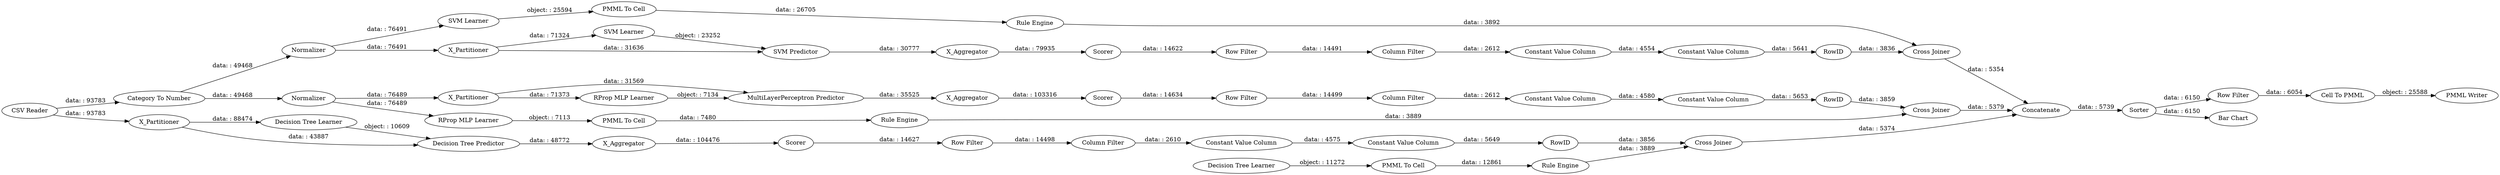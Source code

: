digraph {
	"2552116210545334277_9" [label="Row Filter"]
	"7815983035728501301_62" [label=Concatenate]
	"-3632147752087910877_31" [label="Decision Tree Learner"]
	"-3632147752087910877_39" [label=Scorer]
	"7610667417625764808_31" [label="SVM Learner"]
	"-3632147752087910877_7" [label=X_Aggregator]
	"2552116210545334277_292" [label="Constant Value Column"]
	"-1125279133566634467_7" [label=X_Aggregator]
	"7610667417625764808_40" [label=Normalizer]
	"-1125279133566634467_38" [label="Cross Joiner"]
	"-1125279133566634467_2" [label=X_Partitioner]
	"2552116210545334277_293" [label=RowID]
	"4371938365301687925_9" [label="Row Filter"]
	"-4813248852334683101_33" [label="Decision Tree Learner"]
	"7815983035728501301_53" [label="Row Filter"]
	"4371938365301687925_290" [label="Constant Value Column"]
	"7815983035728501301_54" [label="Cell To PMML"]
	"-1125279133566634467_39" [label=Normalizer]
	"4371938365301687925_294" [label="Column Filter"]
	"7610667417625764808_32" [label="SVM Predictor"]
	"7330869581893995517_292" [label="Constant Value Column"]
	"7610667417625764808_7" [label=X_Aggregator]
	"-5403188005278293972_35" [label="Rule Engine"]
	"7610667417625764808_41" [label=Scorer]
	"-3632147752087910877_38" [label="Cross Joiner"]
	"7330869581893995517_9" [label="Row Filter"]
	"-1125279133566634467_40" [label=Scorer]
	"-5403188005278293972_34" [label="PMML To Cell"]
	"7815983035728501301_58" [label="Category To Number"]
	"4447724924449343311_35" [label="RProp MLP Learner"]
	"7330869581893995517_294" [label="Column Filter"]
	"4371938365301687925_293" [label=RowID]
	"7815983035728501301_52" [label=Sorter]
	"2552116210545334277_290" [label="Constant Value Column"]
	"-4813248852334683101_34" [label="Rule Engine"]
	"2552116210545334277_294" [label="Column Filter"]
	"-4813248852334683101_28" [label="PMML To Cell"]
	"-5403188005278293972_33" [label="SVM Learner"]
	"-1125279133566634467_32" [label="MultiLayerPerceptron Predictor"]
	"7815983035728501301_63" [label="PMML Writer"]
	"-3632147752087910877_2" [label=X_Partitioner]
	"4371938365301687925_292" [label="Constant Value Column"]
	"7330869581893995517_290" [label="Constant Value Column"]
	"4447724924449343311_34" [label="Rule Engine"]
	"4447724924449343311_22" [label="PMML To Cell"]
	"7815983035728501301_1" [label="CSV Reader"]
	"7330869581893995517_293" [label=RowID]
	"7815983035728501301_64" [label="Bar Chart"]
	"-3632147752087910877_32" [label="Decision Tree Predictor"]
	"7610667417625764808_39" [label="Cross Joiner"]
	"-1125279133566634467_31" [label="RProp MLP Learner"]
	"7610667417625764808_2" [label=X_Partitioner]
	"7815983035728501301_52" -> "7815983035728501301_64" [label="data: : 6150"]
	"7610667417625764808_2" -> "7610667417625764808_31" [label="data: : 71324"]
	"4371938365301687925_293" -> "-3632147752087910877_38" [label="data: : 3856"]
	"7330869581893995517_293" -> "-1125279133566634467_38" [label="data: : 3859"]
	"-3632147752087910877_39" -> "4371938365301687925_9" [label="data: : 14627"]
	"7815983035728501301_52" -> "7815983035728501301_53" [label="data: : 6150"]
	"-5403188005278293972_33" -> "-5403188005278293972_34" [label="object: : 25594"]
	"4447724924449343311_34" -> "-1125279133566634467_38" [label="data: : 3889"]
	"-3632147752087910877_31" -> "-3632147752087910877_32" [label="object: : 10609"]
	"-1125279133566634467_31" -> "-1125279133566634467_32" [label="object: : 7134"]
	"-1125279133566634467_39" -> "4447724924449343311_35" [label="data: : 76489"]
	"7815983035728501301_58" -> "7610667417625764808_40" [label="data: : 49468"]
	"-5403188005278293972_35" -> "7610667417625764808_39" [label="data: : 3892"]
	"-1125279133566634467_2" -> "-1125279133566634467_32" [label="data: : 31569"]
	"4447724924449343311_35" -> "4447724924449343311_22" [label="object: : 7113"]
	"4371938365301687925_292" -> "4371938365301687925_293" [label="data: : 5649"]
	"7815983035728501301_62" -> "7815983035728501301_52" [label="data: : 5739"]
	"-1125279133566634467_32" -> "-1125279133566634467_7" [label="data: : 35525"]
	"-1125279133566634467_40" -> "7330869581893995517_9" [label="data: : 14634"]
	"2552116210545334277_292" -> "2552116210545334277_293" [label="data: : 5641"]
	"-4813248852334683101_33" -> "-4813248852334683101_28" [label="object: : 11272"]
	"2552116210545334277_9" -> "2552116210545334277_294" [label="data: : 14491"]
	"7330869581893995517_294" -> "7330869581893995517_290" [label="data: : 2612"]
	"7815983035728501301_1" -> "-3632147752087910877_2" [label="data: : 93783"]
	"-1125279133566634467_2" -> "-1125279133566634467_31" [label="data: : 71373"]
	"7610667417625764808_32" -> "7610667417625764808_7" [label="data: : 30777"]
	"4371938365301687925_294" -> "4371938365301687925_290" [label="data: : 2610"]
	"-3632147752087910877_38" -> "7815983035728501301_62" [label="data: : 5374"]
	"-4813248852334683101_28" -> "-4813248852334683101_34" [label="data: : 12861"]
	"-1125279133566634467_39" -> "-1125279133566634467_2" [label="data: : 76489"]
	"7815983035728501301_53" -> "7815983035728501301_54" [label="data: : 6054"]
	"7815983035728501301_1" -> "7815983035728501301_58" [label="data: : 93783"]
	"2552116210545334277_290" -> "2552116210545334277_292" [label="data: : 4554"]
	"4371938365301687925_290" -> "4371938365301687925_292" [label="data: : 4575"]
	"-3632147752087910877_7" -> "-3632147752087910877_39" [label="data: : 104476"]
	"7610667417625764808_7" -> "7610667417625764808_41" [label="data: : 79935"]
	"-3632147752087910877_2" -> "-3632147752087910877_32" [label="data: : 43887"]
	"-3632147752087910877_2" -> "-3632147752087910877_31" [label="data: : 88474"]
	"-4813248852334683101_34" -> "-3632147752087910877_38" [label="data: : 3889"]
	"7610667417625764808_2" -> "7610667417625764808_32" [label="data: : 31636"]
	"7330869581893995517_290" -> "7330869581893995517_292" [label="data: : 4580"]
	"7815983035728501301_54" -> "7815983035728501301_63" [label="object: : 25588"]
	"7330869581893995517_9" -> "7330869581893995517_294" [label="data: : 14499"]
	"7815983035728501301_58" -> "-1125279133566634467_39" [label="data: : 49468"]
	"7330869581893995517_292" -> "7330869581893995517_293" [label="data: : 5653"]
	"2552116210545334277_294" -> "2552116210545334277_290" [label="data: : 2612"]
	"2552116210545334277_293" -> "7610667417625764808_39" [label="data: : 3836"]
	"7610667417625764808_40" -> "7610667417625764808_2" [label="data: : 76491"]
	"-5403188005278293972_34" -> "-5403188005278293972_35" [label="data: : 26705"]
	"7610667417625764808_40" -> "-5403188005278293972_33" [label="data: : 76491"]
	"4447724924449343311_22" -> "4447724924449343311_34" [label="data: : 7480"]
	"-1125279133566634467_7" -> "-1125279133566634467_40" [label="data: : 103316"]
	"7610667417625764808_31" -> "7610667417625764808_32" [label="object: : 23252"]
	"4371938365301687925_9" -> "4371938365301687925_294" [label="data: : 14498"]
	"-3632147752087910877_32" -> "-3632147752087910877_7" [label="data: : 48772"]
	"-1125279133566634467_38" -> "7815983035728501301_62" [label="data: : 5379"]
	"7610667417625764808_41" -> "2552116210545334277_9" [label="data: : 14622"]
	"7610667417625764808_39" -> "7815983035728501301_62" [label="data: : 5354"]
	rankdir=LR
}
